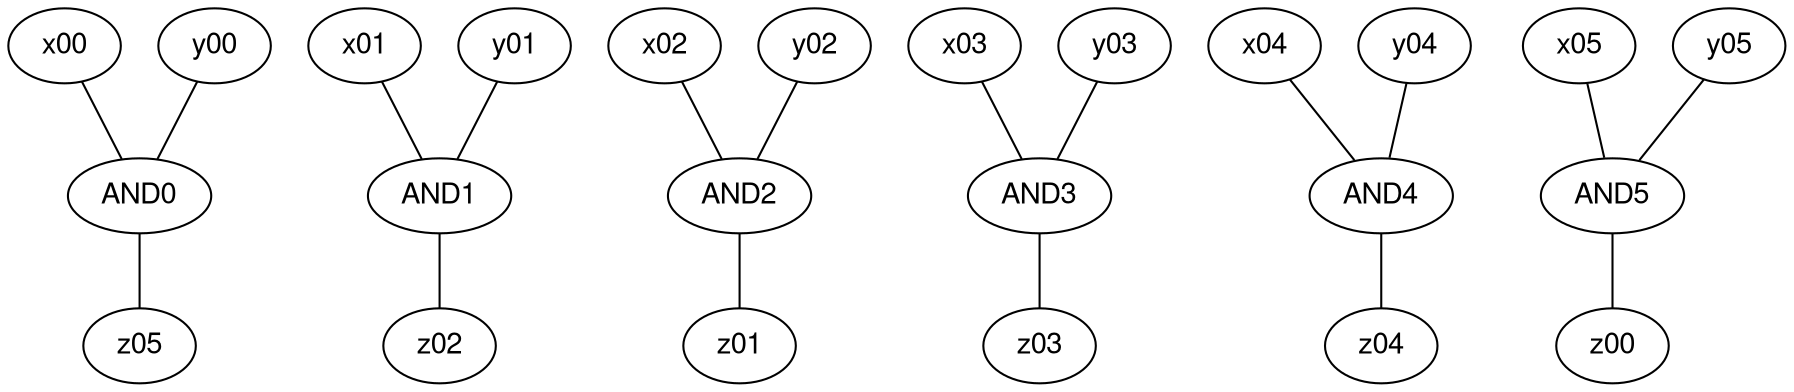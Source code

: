 graph G {
    fontname = "Helvetica,Arial,sans-serif";
    node [fontname = "Helvetica,Arial,sans-serif";];
    edge [fontname = "Helvetica,Arial,sans-serif";];    x00 -- AND0;
    y00 -- AND0;
    AND0 -- z05;
    x01 -- AND1;
    y01 -- AND1;
    AND1 -- z02;
    x02 -- AND2;
    y02 -- AND2;
    AND2 -- z01;
    x03 -- AND3;
    y03 -- AND3;
    AND3 -- z03;
    x04 -- AND4;
    y04 -- AND4;
    AND4 -- z04;
    x05 -- AND5;
    y05 -- AND5;
    AND5 -- z00;
}
